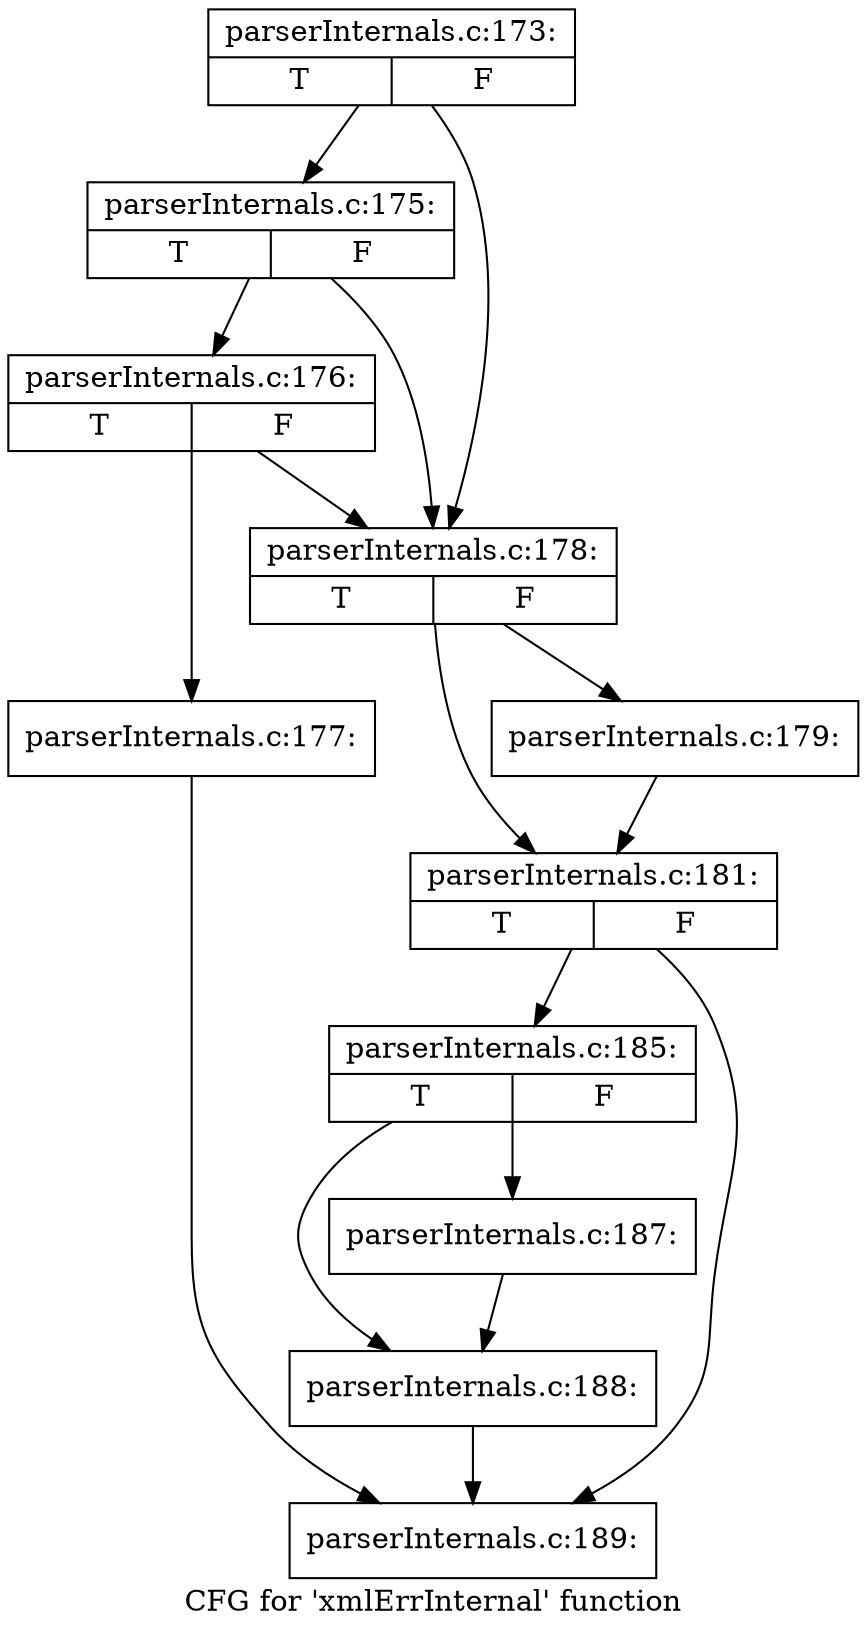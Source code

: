 digraph "CFG for 'xmlErrInternal' function" {
	label="CFG for 'xmlErrInternal' function";

	Node0x5585b3e1b1e0 [shape=record,label="{parserInternals.c:173:|{<s0>T|<s1>F}}"];
	Node0x5585b3e1b1e0 -> Node0x5585b3e1d260;
	Node0x5585b3e1b1e0 -> Node0x5585b3e1d190;
	Node0x5585b3e1d260 [shape=record,label="{parserInternals.c:175:|{<s0>T|<s1>F}}"];
	Node0x5585b3e1d260 -> Node0x5585b3e1d1e0;
	Node0x5585b3e1d260 -> Node0x5585b3e1d190;
	Node0x5585b3e1d1e0 [shape=record,label="{parserInternals.c:176:|{<s0>T|<s1>F}}"];
	Node0x5585b3e1d1e0 -> Node0x5585b3e1d140;
	Node0x5585b3e1d1e0 -> Node0x5585b3e1d190;
	Node0x5585b3e1d140 [shape=record,label="{parserInternals.c:177:}"];
	Node0x5585b3e1d140 -> Node0x5585b3e1e750;
	Node0x5585b3e1d190 [shape=record,label="{parserInternals.c:178:|{<s0>T|<s1>F}}"];
	Node0x5585b3e1d190 -> Node0x5585b3e1db90;
	Node0x5585b3e1d190 -> Node0x5585b3e1dbe0;
	Node0x5585b3e1db90 [shape=record,label="{parserInternals.c:179:}"];
	Node0x5585b3e1db90 -> Node0x5585b3e1dbe0;
	Node0x5585b3e1dbe0 [shape=record,label="{parserInternals.c:181:|{<s0>T|<s1>F}}"];
	Node0x5585b3e1dbe0 -> Node0x5585b3e1e700;
	Node0x5585b3e1dbe0 -> Node0x5585b3e1e750;
	Node0x5585b3e1e700 [shape=record,label="{parserInternals.c:185:|{<s0>T|<s1>F}}"];
	Node0x5585b3e1e700 -> Node0x5585b3e1ee30;
	Node0x5585b3e1e700 -> Node0x5585b3e1ee80;
	Node0x5585b3e1ee30 [shape=record,label="{parserInternals.c:187:}"];
	Node0x5585b3e1ee30 -> Node0x5585b3e1ee80;
	Node0x5585b3e1ee80 [shape=record,label="{parserInternals.c:188:}"];
	Node0x5585b3e1ee80 -> Node0x5585b3e1e750;
	Node0x5585b3e1e750 [shape=record,label="{parserInternals.c:189:}"];
}
